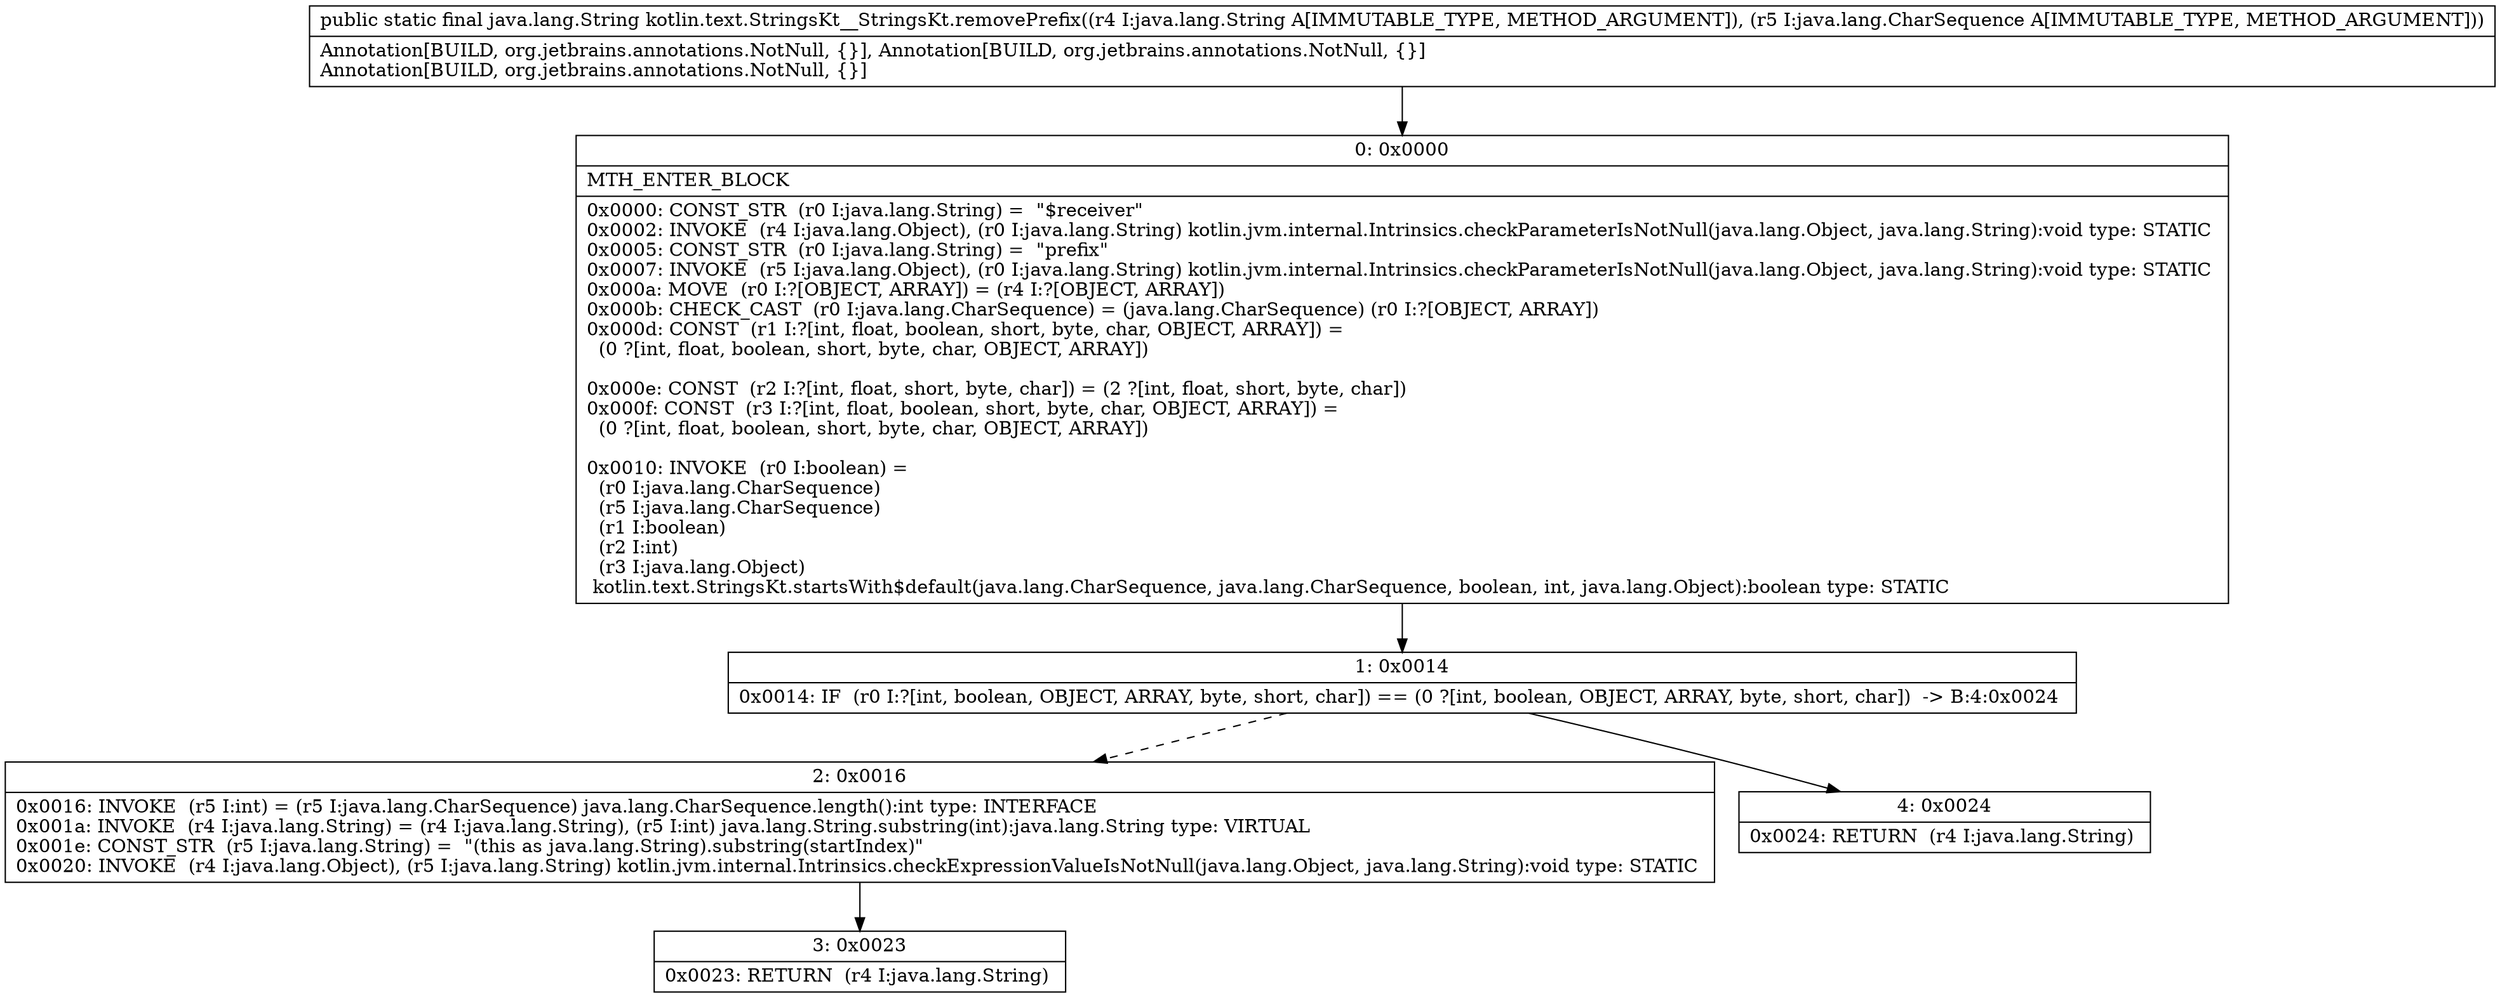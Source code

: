 digraph "CFG forkotlin.text.StringsKt__StringsKt.removePrefix(Ljava\/lang\/String;Ljava\/lang\/CharSequence;)Ljava\/lang\/String;" {
Node_0 [shape=record,label="{0\:\ 0x0000|MTH_ENTER_BLOCK\l|0x0000: CONST_STR  (r0 I:java.lang.String) =  \"$receiver\" \l0x0002: INVOKE  (r4 I:java.lang.Object), (r0 I:java.lang.String) kotlin.jvm.internal.Intrinsics.checkParameterIsNotNull(java.lang.Object, java.lang.String):void type: STATIC \l0x0005: CONST_STR  (r0 I:java.lang.String) =  \"prefix\" \l0x0007: INVOKE  (r5 I:java.lang.Object), (r0 I:java.lang.String) kotlin.jvm.internal.Intrinsics.checkParameterIsNotNull(java.lang.Object, java.lang.String):void type: STATIC \l0x000a: MOVE  (r0 I:?[OBJECT, ARRAY]) = (r4 I:?[OBJECT, ARRAY]) \l0x000b: CHECK_CAST  (r0 I:java.lang.CharSequence) = (java.lang.CharSequence) (r0 I:?[OBJECT, ARRAY]) \l0x000d: CONST  (r1 I:?[int, float, boolean, short, byte, char, OBJECT, ARRAY]) = \l  (0 ?[int, float, boolean, short, byte, char, OBJECT, ARRAY])\l \l0x000e: CONST  (r2 I:?[int, float, short, byte, char]) = (2 ?[int, float, short, byte, char]) \l0x000f: CONST  (r3 I:?[int, float, boolean, short, byte, char, OBJECT, ARRAY]) = \l  (0 ?[int, float, boolean, short, byte, char, OBJECT, ARRAY])\l \l0x0010: INVOKE  (r0 I:boolean) = \l  (r0 I:java.lang.CharSequence)\l  (r5 I:java.lang.CharSequence)\l  (r1 I:boolean)\l  (r2 I:int)\l  (r3 I:java.lang.Object)\l kotlin.text.StringsKt.startsWith$default(java.lang.CharSequence, java.lang.CharSequence, boolean, int, java.lang.Object):boolean type: STATIC \l}"];
Node_1 [shape=record,label="{1\:\ 0x0014|0x0014: IF  (r0 I:?[int, boolean, OBJECT, ARRAY, byte, short, char]) == (0 ?[int, boolean, OBJECT, ARRAY, byte, short, char])  \-\> B:4:0x0024 \l}"];
Node_2 [shape=record,label="{2\:\ 0x0016|0x0016: INVOKE  (r5 I:int) = (r5 I:java.lang.CharSequence) java.lang.CharSequence.length():int type: INTERFACE \l0x001a: INVOKE  (r4 I:java.lang.String) = (r4 I:java.lang.String), (r5 I:int) java.lang.String.substring(int):java.lang.String type: VIRTUAL \l0x001e: CONST_STR  (r5 I:java.lang.String) =  \"(this as java.lang.String).substring(startIndex)\" \l0x0020: INVOKE  (r4 I:java.lang.Object), (r5 I:java.lang.String) kotlin.jvm.internal.Intrinsics.checkExpressionValueIsNotNull(java.lang.Object, java.lang.String):void type: STATIC \l}"];
Node_3 [shape=record,label="{3\:\ 0x0023|0x0023: RETURN  (r4 I:java.lang.String) \l}"];
Node_4 [shape=record,label="{4\:\ 0x0024|0x0024: RETURN  (r4 I:java.lang.String) \l}"];
MethodNode[shape=record,label="{public static final java.lang.String kotlin.text.StringsKt__StringsKt.removePrefix((r4 I:java.lang.String A[IMMUTABLE_TYPE, METHOD_ARGUMENT]), (r5 I:java.lang.CharSequence A[IMMUTABLE_TYPE, METHOD_ARGUMENT]))  | Annotation[BUILD, org.jetbrains.annotations.NotNull, \{\}], Annotation[BUILD, org.jetbrains.annotations.NotNull, \{\}]\lAnnotation[BUILD, org.jetbrains.annotations.NotNull, \{\}]\l}"];
MethodNode -> Node_0;
Node_0 -> Node_1;
Node_1 -> Node_2[style=dashed];
Node_1 -> Node_4;
Node_2 -> Node_3;
}

